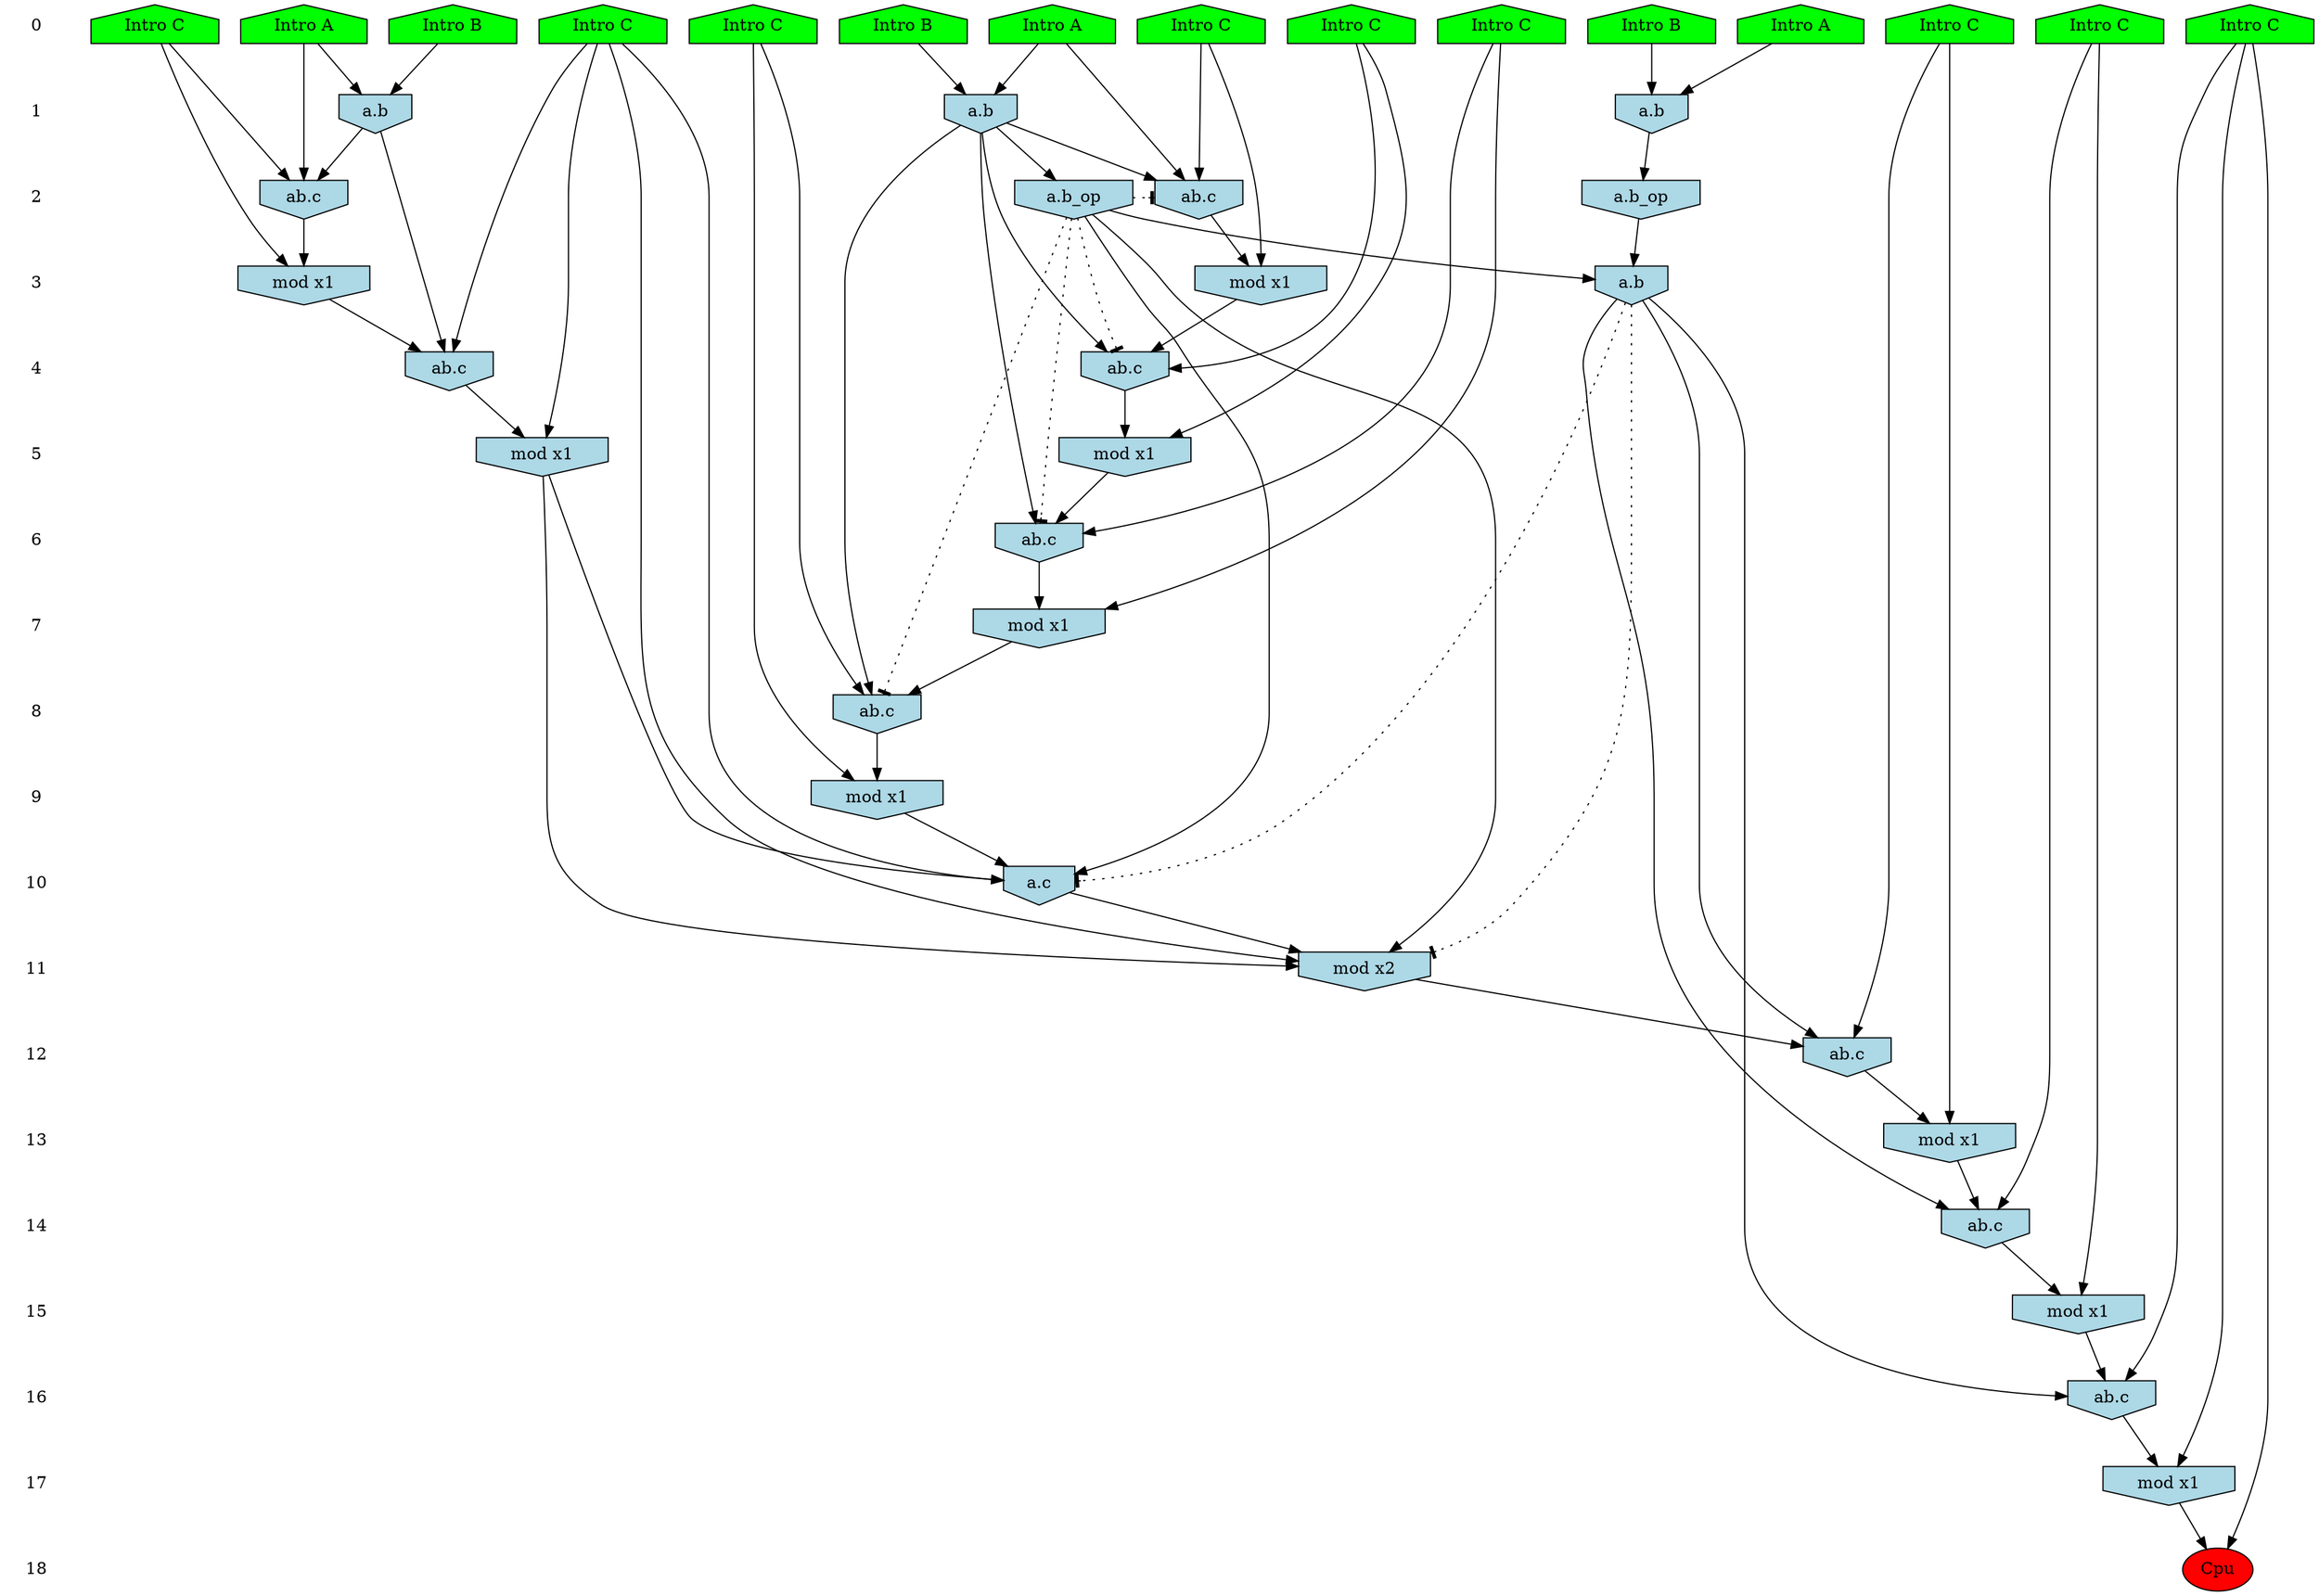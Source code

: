 /* Compression of 1 causal flows obtained in average at 2.032425E+01 t.u */
/* Compressed causal flows were: [3774] */
digraph G{
 ranksep=.5 ; 
{ rank = same ; "0" [shape=plaintext] ; node_1 [label ="Intro A", shape=house, style=filled, fillcolor=green] ;
node_2 [label ="Intro B", shape=house, style=filled, fillcolor=green] ;
node_3 [label ="Intro B", shape=house, style=filled, fillcolor=green] ;
node_4 [label ="Intro A", shape=house, style=filled, fillcolor=green] ;
node_5 [label ="Intro B", shape=house, style=filled, fillcolor=green] ;
node_6 [label ="Intro A", shape=house, style=filled, fillcolor=green] ;
node_7 [label ="Intro C", shape=house, style=filled, fillcolor=green] ;
node_8 [label ="Intro C", shape=house, style=filled, fillcolor=green] ;
node_9 [label ="Intro C", shape=house, style=filled, fillcolor=green] ;
node_10 [label ="Intro C", shape=house, style=filled, fillcolor=green] ;
node_11 [label ="Intro C", shape=house, style=filled, fillcolor=green] ;
node_12 [label ="Intro C", shape=house, style=filled, fillcolor=green] ;
node_13 [label ="Intro C", shape=house, style=filled, fillcolor=green] ;
node_14 [label ="Intro C", shape=house, style=filled, fillcolor=green] ;
node_15 [label ="Intro C", shape=house, style=filled, fillcolor=green] ;
}
{ rank = same ; "1" [shape=plaintext] ; node_16 [label="a.b", shape=invhouse, style=filled, fillcolor = lightblue] ;
node_19 [label="a.b", shape=invhouse, style=filled, fillcolor = lightblue] ;
node_24 [label="a.b", shape=invhouse, style=filled, fillcolor = lightblue] ;
}
{ rank = same ; "2" [shape=plaintext] ; node_17 [label="ab.c", shape=invhouse, style=filled, fillcolor = lightblue] ;
node_22 [label="ab.c", shape=invhouse, style=filled, fillcolor = lightblue] ;
node_30 [label="a.b_op", shape=invhouse, style=filled, fillcolor = lightblue] ;
node_32 [label="a.b_op", shape=invhouse, style=filled, fillcolor = lightblue] ;
}
{ rank = same ; "3" [shape=plaintext] ; node_18 [label="mod x1", shape=invhouse, style=filled, fillcolor = lightblue] ;
node_26 [label="mod x1", shape=invhouse, style=filled, fillcolor = lightblue] ;
node_35 [label="a.b", shape=invhouse, style=filled, fillcolor = lightblue] ;
}
{ rank = same ; "4" [shape=plaintext] ; node_20 [label="ab.c", shape=invhouse, style=filled, fillcolor = lightblue] ;
node_27 [label="ab.c", shape=invhouse, style=filled, fillcolor = lightblue] ;
}
{ rank = same ; "5" [shape=plaintext] ; node_21 [label="mod x1", shape=invhouse, style=filled, fillcolor = lightblue] ;
node_31 [label="mod x1", shape=invhouse, style=filled, fillcolor = lightblue] ;
}
{ rank = same ; "6" [shape=plaintext] ; node_23 [label="ab.c", shape=invhouse, style=filled, fillcolor = lightblue] ;
}
{ rank = same ; "7" [shape=plaintext] ; node_25 [label="mod x1", shape=invhouse, style=filled, fillcolor = lightblue] ;
}
{ rank = same ; "8" [shape=plaintext] ; node_28 [label="ab.c", shape=invhouse, style=filled, fillcolor = lightblue] ;
}
{ rank = same ; "9" [shape=plaintext] ; node_29 [label="mod x1", shape=invhouse, style=filled, fillcolor = lightblue] ;
}
{ rank = same ; "10" [shape=plaintext] ; node_33 [label="a.c", shape=invhouse, style=filled, fillcolor = lightblue] ;
}
{ rank = same ; "11" [shape=plaintext] ; node_34 [label="mod x2", shape=invhouse, style=filled, fillcolor = lightblue] ;
}
{ rank = same ; "12" [shape=plaintext] ; node_36 [label="ab.c", shape=invhouse, style=filled, fillcolor = lightblue] ;
}
{ rank = same ; "13" [shape=plaintext] ; node_37 [label="mod x1", shape=invhouse, style=filled, fillcolor = lightblue] ;
}
{ rank = same ; "14" [shape=plaintext] ; node_38 [label="ab.c", shape=invhouse, style=filled, fillcolor = lightblue] ;
}
{ rank = same ; "15" [shape=plaintext] ; node_39 [label="mod x1", shape=invhouse, style=filled, fillcolor = lightblue] ;
}
{ rank = same ; "16" [shape=plaintext] ; node_40 [label="ab.c", shape=invhouse, style=filled, fillcolor = lightblue] ;
}
{ rank = same ; "17" [shape=plaintext] ; node_41 [label="mod x1", shape=invhouse, style=filled, fillcolor = lightblue] ;
}
{ rank = same ; "18" [shape=plaintext] ; node_42 [label ="Cpu", style=filled, fillcolor=red] ;
}
"0" -> "1" [style="invis"]; 
"1" -> "2" [style="invis"]; 
"2" -> "3" [style="invis"]; 
"3" -> "4" [style="invis"]; 
"4" -> "5" [style="invis"]; 
"5" -> "6" [style="invis"]; 
"6" -> "7" [style="invis"]; 
"7" -> "8" [style="invis"]; 
"8" -> "9" [style="invis"]; 
"9" -> "10" [style="invis"]; 
"10" -> "11" [style="invis"]; 
"11" -> "12" [style="invis"]; 
"12" -> "13" [style="invis"]; 
"13" -> "14" [style="invis"]; 
"14" -> "15" [style="invis"]; 
"15" -> "16" [style="invis"]; 
"16" -> "17" [style="invis"]; 
"17" -> "18" [style="invis"]; 
node_4 -> node_16
node_5 -> node_16
node_4 -> node_17
node_10 -> node_17
node_16 -> node_17
node_10 -> node_18
node_17 -> node_18
node_1 -> node_19
node_2 -> node_19
node_15 -> node_20
node_16 -> node_20
node_18 -> node_20
node_15 -> node_21
node_20 -> node_21
node_1 -> node_22
node_8 -> node_22
node_19 -> node_22
node_9 -> node_23
node_16 -> node_23
node_21 -> node_23
node_3 -> node_24
node_6 -> node_24
node_9 -> node_25
node_23 -> node_25
node_8 -> node_26
node_22 -> node_26
node_12 -> node_27
node_19 -> node_27
node_26 -> node_27
node_11 -> node_28
node_16 -> node_28
node_25 -> node_28
node_11 -> node_29
node_28 -> node_29
node_16 -> node_30
node_12 -> node_31
node_27 -> node_31
node_24 -> node_32
node_12 -> node_33
node_29 -> node_33
node_30 -> node_33
node_31 -> node_33
node_12 -> node_34
node_30 -> node_34
node_31 -> node_34
node_33 -> node_34
node_30 -> node_35
node_32 -> node_35
node_14 -> node_36
node_34 -> node_36
node_35 -> node_36
node_14 -> node_37
node_36 -> node_37
node_13 -> node_38
node_35 -> node_38
node_37 -> node_38
node_13 -> node_39
node_38 -> node_39
node_7 -> node_40
node_35 -> node_40
node_39 -> node_40
node_7 -> node_41
node_40 -> node_41
node_7 -> node_42
node_41 -> node_42
node_30 -> node_28 [style=dotted, arrowhead = tee] 
node_30 -> node_23 [style=dotted, arrowhead = tee] 
node_30 -> node_20 [style=dotted, arrowhead = tee] 
node_30 -> node_17 [style=dotted, arrowhead = tee] 
node_35 -> node_34 [style=dotted, arrowhead = tee] 
node_35 -> node_33 [style=dotted, arrowhead = tee] 
}
/*
 Dot generation time: 0.000954
*/